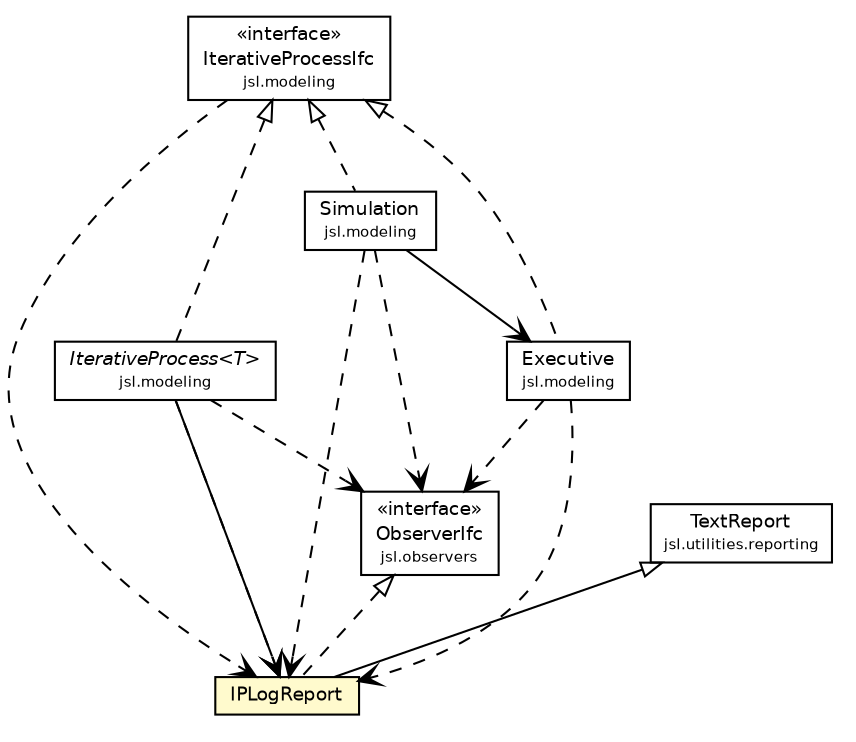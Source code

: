 #!/usr/local/bin/dot
#
# Class diagram 
# Generated by UMLGraph version 5.4 (http://www.umlgraph.org/)
#

digraph G {
	edge [fontname="Helvetica",fontsize=10,labelfontname="Helvetica",labelfontsize=10];
	node [fontname="Helvetica",fontsize=10,shape=plaintext];
	nodesep=0.25;
	ranksep=0.5;
	// jsl.modeling.Simulation
	c98707 [label=<<table title="jsl.modeling.Simulation" border="0" cellborder="1" cellspacing="0" cellpadding="2" port="p" href="../../modeling/Simulation.html">
		<tr><td><table border="0" cellspacing="0" cellpadding="1">
<tr><td align="center" balign="center"> Simulation </td></tr>
<tr><td align="center" balign="center"><font point-size="7.0"> jsl.modeling </font></td></tr>
		</table></td></tr>
		</table>>, URL="../../modeling/Simulation.html", fontname="Helvetica", fontcolor="black", fontsize=9.0];
	// jsl.modeling.IterativeProcessIfc
	c98722 [label=<<table title="jsl.modeling.IterativeProcessIfc" border="0" cellborder="1" cellspacing="0" cellpadding="2" port="p" href="../../modeling/IterativeProcessIfc.html">
		<tr><td><table border="0" cellspacing="0" cellpadding="1">
<tr><td align="center" balign="center"> &#171;interface&#187; </td></tr>
<tr><td align="center" balign="center"> IterativeProcessIfc </td></tr>
<tr><td align="center" balign="center"><font point-size="7.0"> jsl.modeling </font></td></tr>
		</table></td></tr>
		</table>>, URL="../../modeling/IterativeProcessIfc.html", fontname="Helvetica", fontcolor="black", fontsize=9.0];
	// jsl.modeling.IterativeProcess<T>
	c98723 [label=<<table title="jsl.modeling.IterativeProcess" border="0" cellborder="1" cellspacing="0" cellpadding="2" port="p" href="../../modeling/IterativeProcess.html">
		<tr><td><table border="0" cellspacing="0" cellpadding="1">
<tr><td align="center" balign="center"><font face="Helvetica-Oblique"> IterativeProcess&lt;T&gt; </font></td></tr>
<tr><td align="center" balign="center"><font point-size="7.0"> jsl.modeling </font></td></tr>
		</table></td></tr>
		</table>>, URL="../../modeling/IterativeProcess.html", fontname="Helvetica", fontcolor="black", fontsize=9.0];
	// jsl.modeling.Executive
	c98727 [label=<<table title="jsl.modeling.Executive" border="0" cellborder="1" cellspacing="0" cellpadding="2" port="p" href="../../modeling/Executive.html">
		<tr><td><table border="0" cellspacing="0" cellpadding="1">
<tr><td align="center" balign="center"> Executive </td></tr>
<tr><td align="center" balign="center"><font point-size="7.0"> jsl.modeling </font></td></tr>
		</table></td></tr>
		</table>>, URL="../../modeling/Executive.html", fontname="Helvetica", fontcolor="black", fontsize=9.0];
	// jsl.observers.ObserverIfc
	c98985 [label=<<table title="jsl.observers.ObserverIfc" border="0" cellborder="1" cellspacing="0" cellpadding="2" port="p" href="../ObserverIfc.html">
		<tr><td><table border="0" cellspacing="0" cellpadding="1">
<tr><td align="center" balign="center"> &#171;interface&#187; </td></tr>
<tr><td align="center" balign="center"> ObserverIfc </td></tr>
<tr><td align="center" balign="center"><font point-size="7.0"> jsl.observers </font></td></tr>
		</table></td></tr>
		</table>>, URL="../ObserverIfc.html", fontname="Helvetica", fontcolor="black", fontsize=9.0];
	// jsl.observers.textfile.IPLogReport
	c99002 [label=<<table title="jsl.observers.textfile.IPLogReport" border="0" cellborder="1" cellspacing="0" cellpadding="2" port="p" bgcolor="lemonChiffon" href="./IPLogReport.html">
		<tr><td><table border="0" cellspacing="0" cellpadding="1">
<tr><td align="center" balign="center"> IPLogReport </td></tr>
		</table></td></tr>
		</table>>, URL="./IPLogReport.html", fontname="Helvetica", fontcolor="black", fontsize=9.0];
	// jsl.utilities.reporting.TextReport
	c99132 [label=<<table title="jsl.utilities.reporting.TextReport" border="0" cellborder="1" cellspacing="0" cellpadding="2" port="p" href="../../utilities/reporting/TextReport.html">
		<tr><td><table border="0" cellspacing="0" cellpadding="1">
<tr><td align="center" balign="center"> TextReport </td></tr>
<tr><td align="center" balign="center"><font point-size="7.0"> jsl.utilities.reporting </font></td></tr>
		</table></td></tr>
		</table>>, URL="../../utilities/reporting/TextReport.html", fontname="Helvetica", fontcolor="black", fontsize=9.0];
	//jsl.modeling.Simulation implements jsl.modeling.IterativeProcessIfc
	c98722:p -> c98707:p [dir=back,arrowtail=empty,style=dashed];
	//jsl.modeling.IterativeProcess<T> implements jsl.modeling.IterativeProcessIfc
	c98722:p -> c98723:p [dir=back,arrowtail=empty,style=dashed];
	//jsl.modeling.Executive implements jsl.modeling.IterativeProcessIfc
	c98722:p -> c98727:p [dir=back,arrowtail=empty,style=dashed];
	//jsl.observers.textfile.IPLogReport extends jsl.utilities.reporting.TextReport
	c99132:p -> c99002:p [dir=back,arrowtail=empty];
	//jsl.observers.textfile.IPLogReport implements jsl.observers.ObserverIfc
	c98985:p -> c99002:p [dir=back,arrowtail=empty,style=dashed];
	// jsl.modeling.Simulation NAVASSOC jsl.modeling.Executive
	c98707:p -> c98727:p [taillabel="", label="", headlabel="", fontname="Helvetica", fontcolor="black", fontsize=10.0, color="black", arrowhead=open];
	// jsl.modeling.IterativeProcess<T> NAVASSOC jsl.observers.textfile.IPLogReport
	c98723:p -> c99002:p [taillabel="", label="", headlabel="", fontname="Helvetica", fontcolor="black", fontsize=10.0, color="black", arrowhead=open];
	// jsl.modeling.Simulation DEPEND jsl.observers.ObserverIfc
	c98707:p -> c98985:p [taillabel="", label="", headlabel="", fontname="Helvetica", fontcolor="black", fontsize=10.0, color="black", arrowhead=open, style=dashed];
	// jsl.modeling.Simulation DEPEND jsl.observers.textfile.IPLogReport
	c98707:p -> c99002:p [taillabel="", label="", headlabel="", fontname="Helvetica", fontcolor="black", fontsize=10.0, color="black", arrowhead=open, style=dashed];
	// jsl.modeling.IterativeProcessIfc DEPEND jsl.observers.textfile.IPLogReport
	c98722:p -> c99002:p [taillabel="", label="", headlabel="", fontname="Helvetica", fontcolor="black", fontsize=10.0, color="black", arrowhead=open, style=dashed];
	// jsl.modeling.IterativeProcess<T> DEPEND jsl.observers.ObserverIfc
	c98723:p -> c98985:p [taillabel="", label="", headlabel="", fontname="Helvetica", fontcolor="black", fontsize=10.0, color="black", arrowhead=open, style=dashed];
	// jsl.modeling.IterativeProcess<T> DEPEND jsl.observers.textfile.IPLogReport
	c98723:p -> c99002:p [taillabel="", label="", headlabel="", fontname="Helvetica", fontcolor="black", fontsize=10.0, color="black", arrowhead=open, style=dashed];
	// jsl.modeling.Executive DEPEND jsl.observers.ObserverIfc
	c98727:p -> c98985:p [taillabel="", label="", headlabel="", fontname="Helvetica", fontcolor="black", fontsize=10.0, color="black", arrowhead=open, style=dashed];
	// jsl.modeling.Executive DEPEND jsl.observers.textfile.IPLogReport
	c98727:p -> c99002:p [taillabel="", label="", headlabel="", fontname="Helvetica", fontcolor="black", fontsize=10.0, color="black", arrowhead=open, style=dashed];
}

